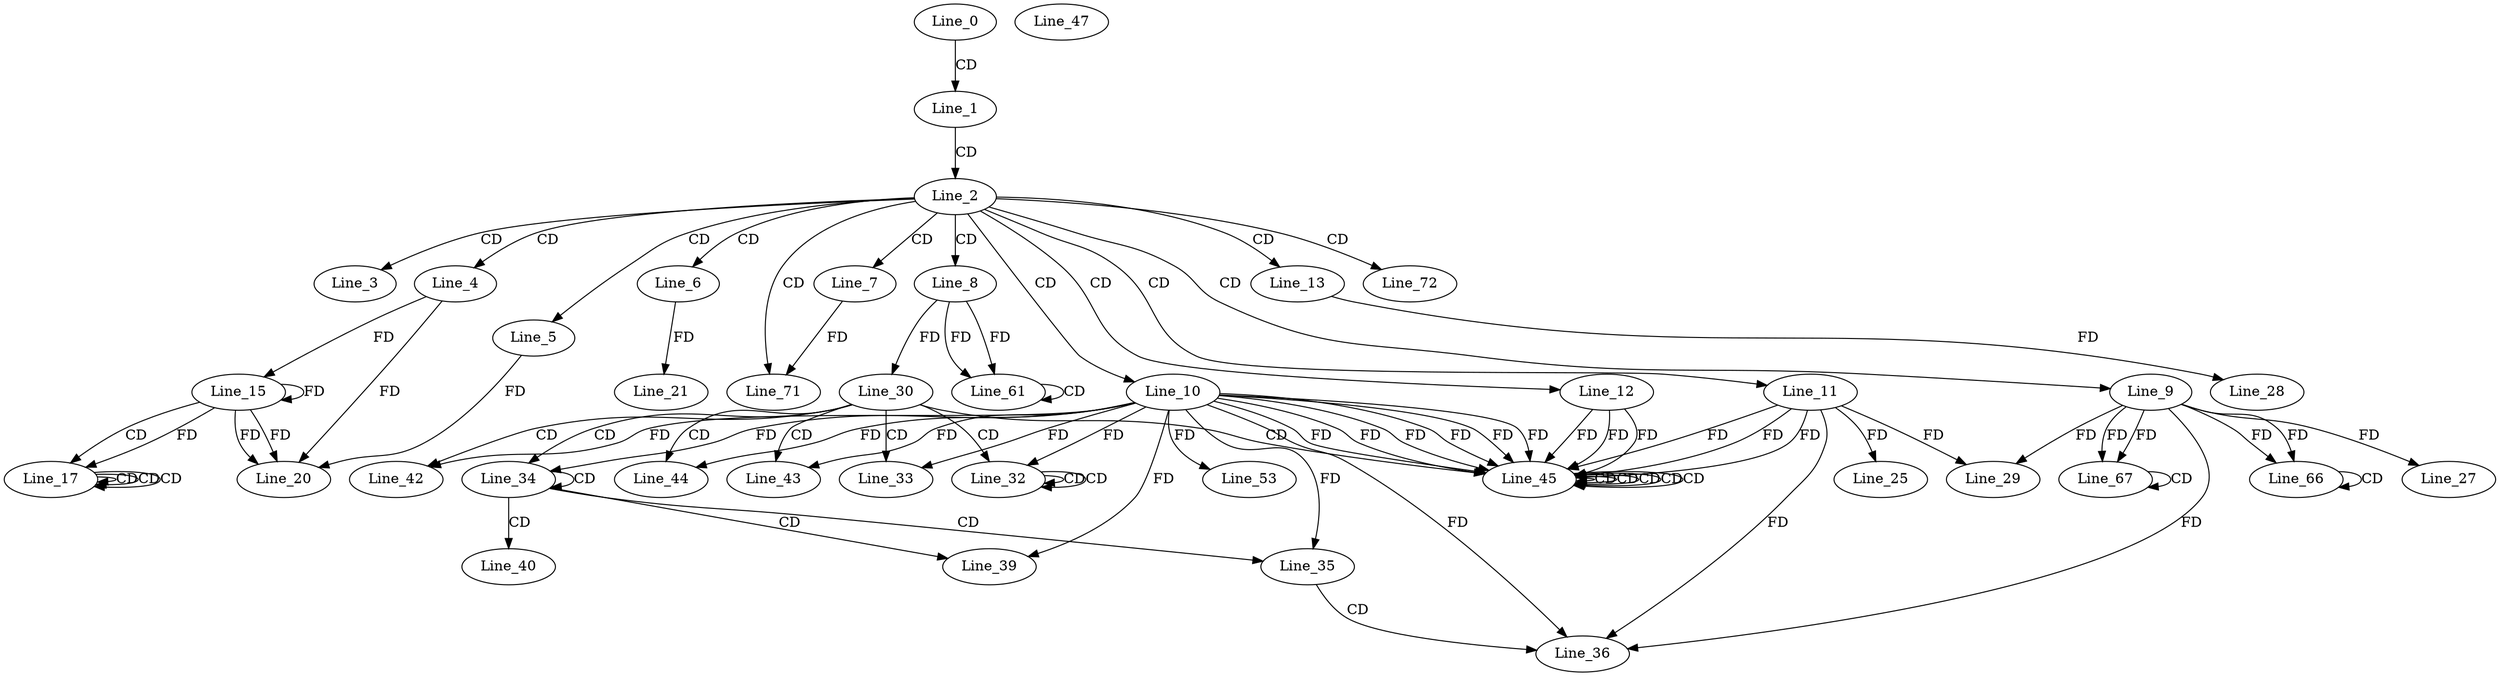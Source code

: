 digraph G {
  Line_0;
  Line_1;
  Line_2;
  Line_3;
  Line_4;
  Line_5;
  Line_6;
  Line_7;
  Line_8;
  Line_9;
  Line_10;
  Line_11;
  Line_12;
  Line_13;
  Line_15;
  Line_15;
  Line_17;
  Line_17;
  Line_17;
  Line_17;
  Line_17;
  Line_20;
  Line_21;
  Line_25;
  Line_27;
  Line_28;
  Line_29;
  Line_30;
  Line_30;
  Line_32;
  Line_32;
  Line_32;
  Line_33;
  Line_34;
  Line_34;
  Line_34;
  Line_35;
  Line_36;
  Line_39;
  Line_39;
  Line_40;
  Line_42;
  Line_42;
  Line_43;
  Line_43;
  Line_43;
  Line_43;
  Line_43;
  Line_44;
  Line_44;
  Line_45;
  Line_45;
  Line_45;
  Line_45;
  Line_45;
  Line_45;
  Line_45;
  Line_45;
  Line_45;
  Line_47;
  Line_53;
  Line_61;
  Line_61;
  Line_66;
  Line_66;
  Line_67;
  Line_67;
  Line_71;
  Line_71;
  Line_72;
  Line_0 -> Line_1 [ label="CD" ];
  Line_1 -> Line_2 [ label="CD" ];
  Line_2 -> Line_3 [ label="CD" ];
  Line_2 -> Line_4 [ label="CD" ];
  Line_2 -> Line_5 [ label="CD" ];
  Line_2 -> Line_6 [ label="CD" ];
  Line_2 -> Line_7 [ label="CD" ];
  Line_2 -> Line_8 [ label="CD" ];
  Line_2 -> Line_9 [ label="CD" ];
  Line_2 -> Line_10 [ label="CD" ];
  Line_2 -> Line_11 [ label="CD" ];
  Line_2 -> Line_12 [ label="CD" ];
  Line_2 -> Line_13 [ label="CD" ];
  Line_4 -> Line_15 [ label="FD" ];
  Line_15 -> Line_15 [ label="FD" ];
  Line_15 -> Line_17 [ label="CD" ];
  Line_17 -> Line_17 [ label="CD" ];
  Line_17 -> Line_17 [ label="CD" ];
  Line_17 -> Line_17 [ label="CD" ];
  Line_15 -> Line_17 [ label="FD" ];
  Line_15 -> Line_20 [ label="FD" ];
  Line_5 -> Line_20 [ label="FD" ];
  Line_4 -> Line_20 [ label="FD" ];
  Line_15 -> Line_20 [ label="FD" ];
  Line_6 -> Line_21 [ label="FD" ];
  Line_11 -> Line_25 [ label="FD" ];
  Line_9 -> Line_27 [ label="FD" ];
  Line_13 -> Line_28 [ label="FD" ];
  Line_11 -> Line_29 [ label="FD" ];
  Line_9 -> Line_29 [ label="FD" ];
  Line_8 -> Line_30 [ label="FD" ];
  Line_30 -> Line_32 [ label="CD" ];
  Line_32 -> Line_32 [ label="CD" ];
  Line_32 -> Line_32 [ label="CD" ];
  Line_10 -> Line_32 [ label="FD" ];
  Line_30 -> Line_33 [ label="CD" ];
  Line_10 -> Line_33 [ label="FD" ];
  Line_30 -> Line_34 [ label="CD" ];
  Line_34 -> Line_34 [ label="CD" ];
  Line_10 -> Line_34 [ label="FD" ];
  Line_34 -> Line_35 [ label="CD" ];
  Line_10 -> Line_35 [ label="FD" ];
  Line_35 -> Line_36 [ label="CD" ];
  Line_10 -> Line_36 [ label="FD" ];
  Line_11 -> Line_36 [ label="FD" ];
  Line_9 -> Line_36 [ label="FD" ];
  Line_34 -> Line_39 [ label="CD" ];
  Line_10 -> Line_39 [ label="FD" ];
  Line_34 -> Line_40 [ label="CD" ];
  Line_30 -> Line_42 [ label="CD" ];
  Line_10 -> Line_42 [ label="FD" ];
  Line_30 -> Line_43 [ label="CD" ];
  Line_10 -> Line_43 [ label="FD" ];
  Line_30 -> Line_44 [ label="CD" ];
  Line_10 -> Line_44 [ label="FD" ];
  Line_30 -> Line_45 [ label="CD" ];
  Line_10 -> Line_45 [ label="FD" ];
  Line_45 -> Line_45 [ label="CD" ];
  Line_11 -> Line_45 [ label="FD" ];
  Line_10 -> Line_45 [ label="FD" ];
  Line_12 -> Line_45 [ label="FD" ];
  Line_45 -> Line_45 [ label="CD" ];
  Line_10 -> Line_45 [ label="FD" ];
  Line_45 -> Line_45 [ label="CD" ];
  Line_11 -> Line_45 [ label="FD" ];
  Line_10 -> Line_45 [ label="FD" ];
  Line_12 -> Line_45 [ label="FD" ];
  Line_45 -> Line_45 [ label="CD" ];
  Line_10 -> Line_45 [ label="FD" ];
  Line_45 -> Line_45 [ label="CD" ];
  Line_11 -> Line_45 [ label="FD" ];
  Line_10 -> Line_45 [ label="FD" ];
  Line_12 -> Line_45 [ label="FD" ];
  Line_10 -> Line_53 [ label="FD" ];
  Line_8 -> Line_61 [ label="FD" ];
  Line_61 -> Line_61 [ label="CD" ];
  Line_8 -> Line_61 [ label="FD" ];
  Line_9 -> Line_66 [ label="FD" ];
  Line_66 -> Line_66 [ label="CD" ];
  Line_9 -> Line_66 [ label="FD" ];
  Line_9 -> Line_67 [ label="FD" ];
  Line_67 -> Line_67 [ label="CD" ];
  Line_9 -> Line_67 [ label="FD" ];
  Line_2 -> Line_71 [ label="CD" ];
  Line_7 -> Line_71 [ label="FD" ];
  Line_2 -> Line_72 [ label="CD" ];
}
